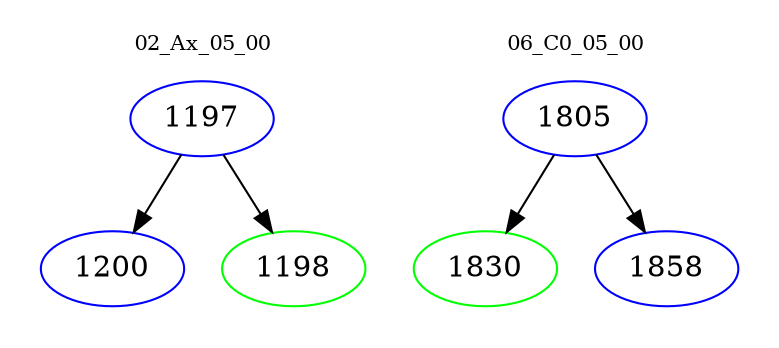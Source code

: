 digraph{
subgraph cluster_0 {
color = white
label = "02_Ax_05_00";
fontsize=10;
T0_1197 [label="1197", color="blue"]
T0_1197 -> T0_1200 [color="black"]
T0_1200 [label="1200", color="blue"]
T0_1197 -> T0_1198 [color="black"]
T0_1198 [label="1198", color="green"]
}
subgraph cluster_1 {
color = white
label = "06_C0_05_00";
fontsize=10;
T1_1805 [label="1805", color="blue"]
T1_1805 -> T1_1830 [color="black"]
T1_1830 [label="1830", color="green"]
T1_1805 -> T1_1858 [color="black"]
T1_1858 [label="1858", color="blue"]
}
}
